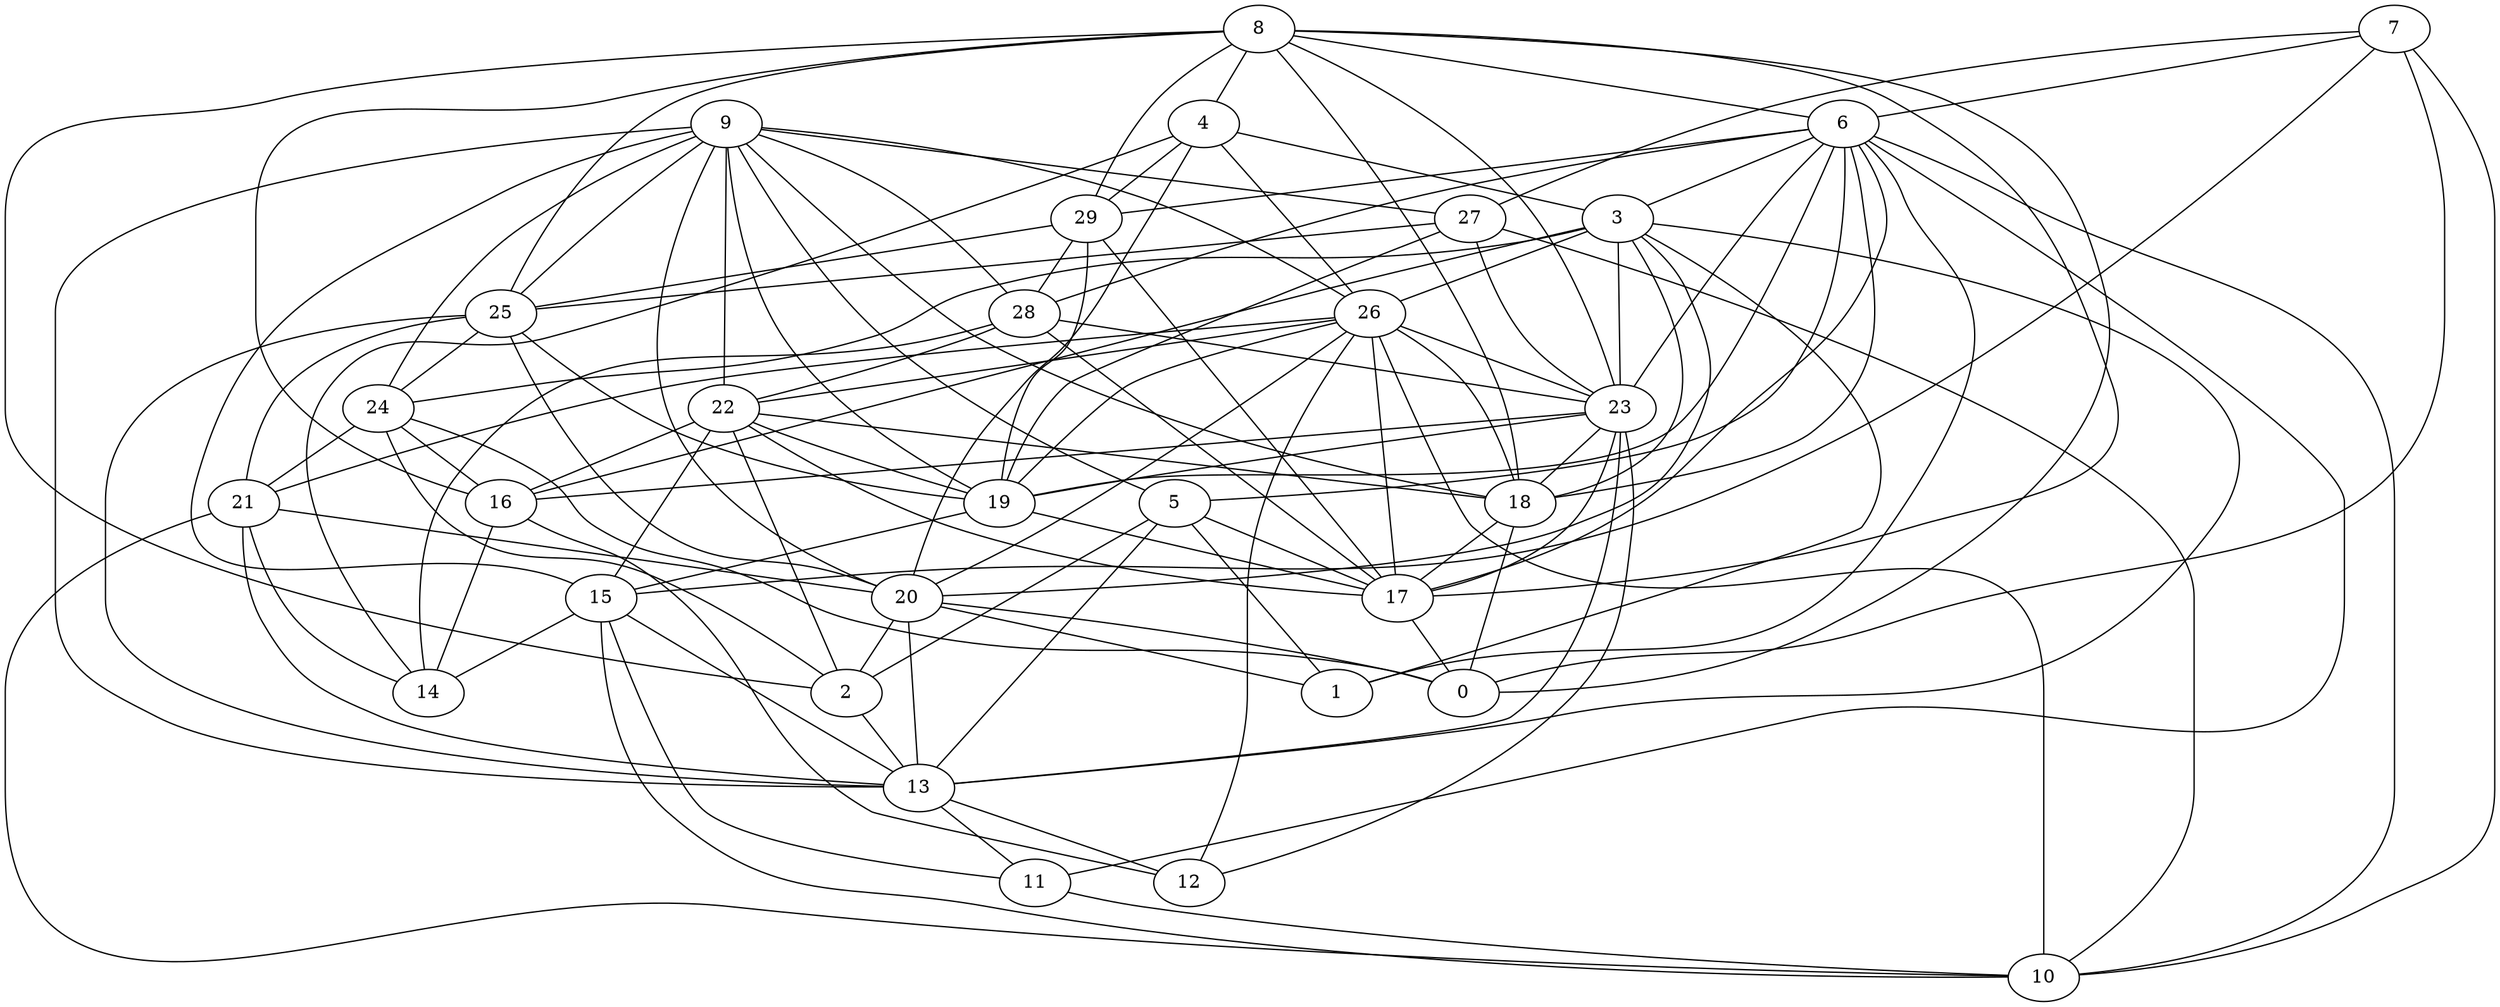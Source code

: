 digraph GG_graph {

subgraph G_graph {
edge [color = black]
"20" -> "1" [dir = none]
"20" -> "2" [dir = none]
"20" -> "13" [dir = none]
"26" -> "19" [dir = none]
"26" -> "10" [dir = none]
"26" -> "23" [dir = none]
"26" -> "22" [dir = none]
"26" -> "20" [dir = none]
"26" -> "18" [dir = none]
"26" -> "12" [dir = none]
"15" -> "13" [dir = none]
"15" -> "14" [dir = none]
"13" -> "12" [dir = none]
"13" -> "11" [dir = none]
"29" -> "17" [dir = none]
"17" -> "0" [dir = none]
"28" -> "17" [dir = none]
"28" -> "23" [dir = none]
"28" -> "14" [dir = none]
"16" -> "14" [dir = none]
"21" -> "10" [dir = none]
"21" -> "13" [dir = none]
"21" -> "20" [dir = none]
"21" -> "14" [dir = none]
"23" -> "12" [dir = none]
"23" -> "18" [dir = none]
"23" -> "16" [dir = none]
"23" -> "19" [dir = none]
"23" -> "13" [dir = none]
"22" -> "15" [dir = none]
"22" -> "18" [dir = none]
"22" -> "19" [dir = none]
"22" -> "2" [dir = none]
"22" -> "17" [dir = none]
"22" -> "16" [dir = none]
"9" -> "25" [dir = none]
"9" -> "13" [dir = none]
"9" -> "19" [dir = none]
"9" -> "27" [dir = none]
"9" -> "5" [dir = none]
"9" -> "18" [dir = none]
"9" -> "20" [dir = none]
"24" -> "0" [dir = none]
"24" -> "21" [dir = none]
"24" -> "16" [dir = none]
"24" -> "2" [dir = none]
"4" -> "3" [dir = none]
"4" -> "14" [dir = none]
"4" -> "20" [dir = none]
"4" -> "29" [dir = none]
"3" -> "24" [dir = none]
"3" -> "16" [dir = none]
"3" -> "20" [dir = none]
"3" -> "13" [dir = none]
"3" -> "26" [dir = none]
"3" -> "1" [dir = none]
"6" -> "19" [dir = none]
"6" -> "23" [dir = none]
"6" -> "11" [dir = none]
"6" -> "17" [dir = none]
"6" -> "1" [dir = none]
"6" -> "3" [dir = none]
"6" -> "18" [dir = none]
"6" -> "10" [dir = none]
"6" -> "29" [dir = none]
"19" -> "17" [dir = none]
"8" -> "2" [dir = none]
"8" -> "29" [dir = none]
"8" -> "25" [dir = none]
"8" -> "18" [dir = none]
"8" -> "6" [dir = none]
"18" -> "17" [dir = none]
"18" -> "0" [dir = none]
"11" -> "10" [dir = none]
"27" -> "25" [dir = none]
"27" -> "19" [dir = none]
"7" -> "27" [dir = none]
"7" -> "0" [dir = none]
"7" -> "10" [dir = none]
"7" -> "15" [dir = none]
"7" -> "6" [dir = none]
"5" -> "17" [dir = none]
"5" -> "1" [dir = none]
"2" -> "13" [dir = none]
"25" -> "24" [dir = none]
"25" -> "20" [dir = none]
"25" -> "19" [dir = none]
"27" -> "10" [dir = none]
"5" -> "2" [dir = none]
"29" -> "28" [dir = none]
"9" -> "24" [dir = none]
"25" -> "21" [dir = none]
"25" -> "13" [dir = none]
"3" -> "18" [dir = none]
"3" -> "23" [dir = none]
"8" -> "17" [dir = none]
"16" -> "12" [dir = none]
"9" -> "22" [dir = none]
"26" -> "17" [dir = none]
"29" -> "25" [dir = none]
"8" -> "23" [dir = none]
"26" -> "21" [dir = none]
"20" -> "0" [dir = none]
"9" -> "28" [dir = none]
"15" -> "10" [dir = none]
"27" -> "23" [dir = none]
"5" -> "13" [dir = none]
"9" -> "15" [dir = none]
"6" -> "28" [dir = none]
"4" -> "26" [dir = none]
"23" -> "17" [dir = none]
"8" -> "16" [dir = none]
"8" -> "4" [dir = none]
"6" -> "5" [dir = none]
"28" -> "22" [dir = none]
"15" -> "11" [dir = none]
"9" -> "26" [dir = none]
"8" -> "0" [dir = none]
"19" -> "15" [dir = none]
"29" -> "19" [dir = none]
}

}
